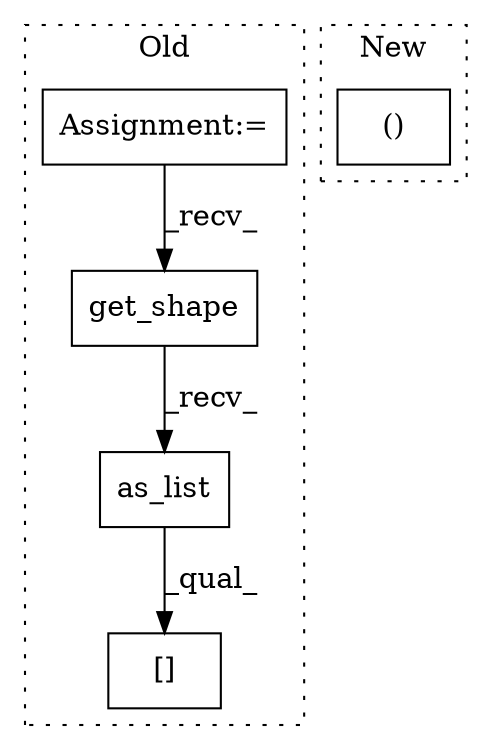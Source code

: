 digraph G {
subgraph cluster0 {
1 [label="as_list" a="32" s="1371" l="9" shape="box"];
3 [label="[]" a="2" s="1448,1459" l="10,1" shape="box"];
4 [label="get_shape" a="32" s="1359" l="11" shape="box"];
5 [label="Assignment:=" a="7" s="791" l="1" shape="box"];
label = "Old";
style="dotted";
}
subgraph cluster1 {
2 [label="()" a="106" s="1090" l="45" shape="box"];
label = "New";
style="dotted";
}
1 -> 3 [label="_qual_"];
4 -> 1 [label="_recv_"];
5 -> 4 [label="_recv_"];
}